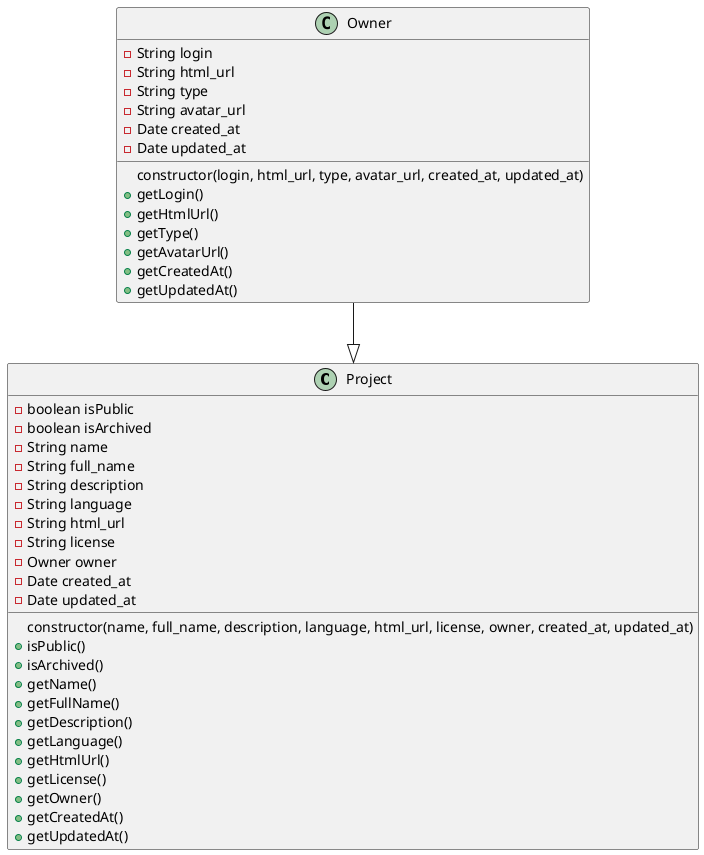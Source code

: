 @startuml ClassMarvelous

class Project {
  - boolean isPublic
  - boolean isArchived
  - String name
  - String full_name
  - String description
  - String language
  - String html_url
  - String license
  - Owner owner
  - Date created_at
  - Date updated_at
  constructor(name, full_name, description, language, html_url, license, owner, created_at, updated_at)
  + isPublic()
  + isArchived()
  + getName()
  + getFullName()
  + getDescription()
  + getLanguage()
  + getHtmlUrl()
  + getLicense()
  + getOwner()
  + getCreatedAt()
  + getUpdatedAt()
}

class Owner {
  - String login
  - String html_url
  - String type
  - String avatar_url
  - Date created_at
  - Date updated_at
  constructor(login, html_url, type, avatar_url, created_at, updated_at)
  + getLogin()
  + getHtmlUrl()
  + getType()
  + getAvatarUrl()
  + getCreatedAt()
  + getUpdatedAt()
}


Owner --|> Project

@enduml

